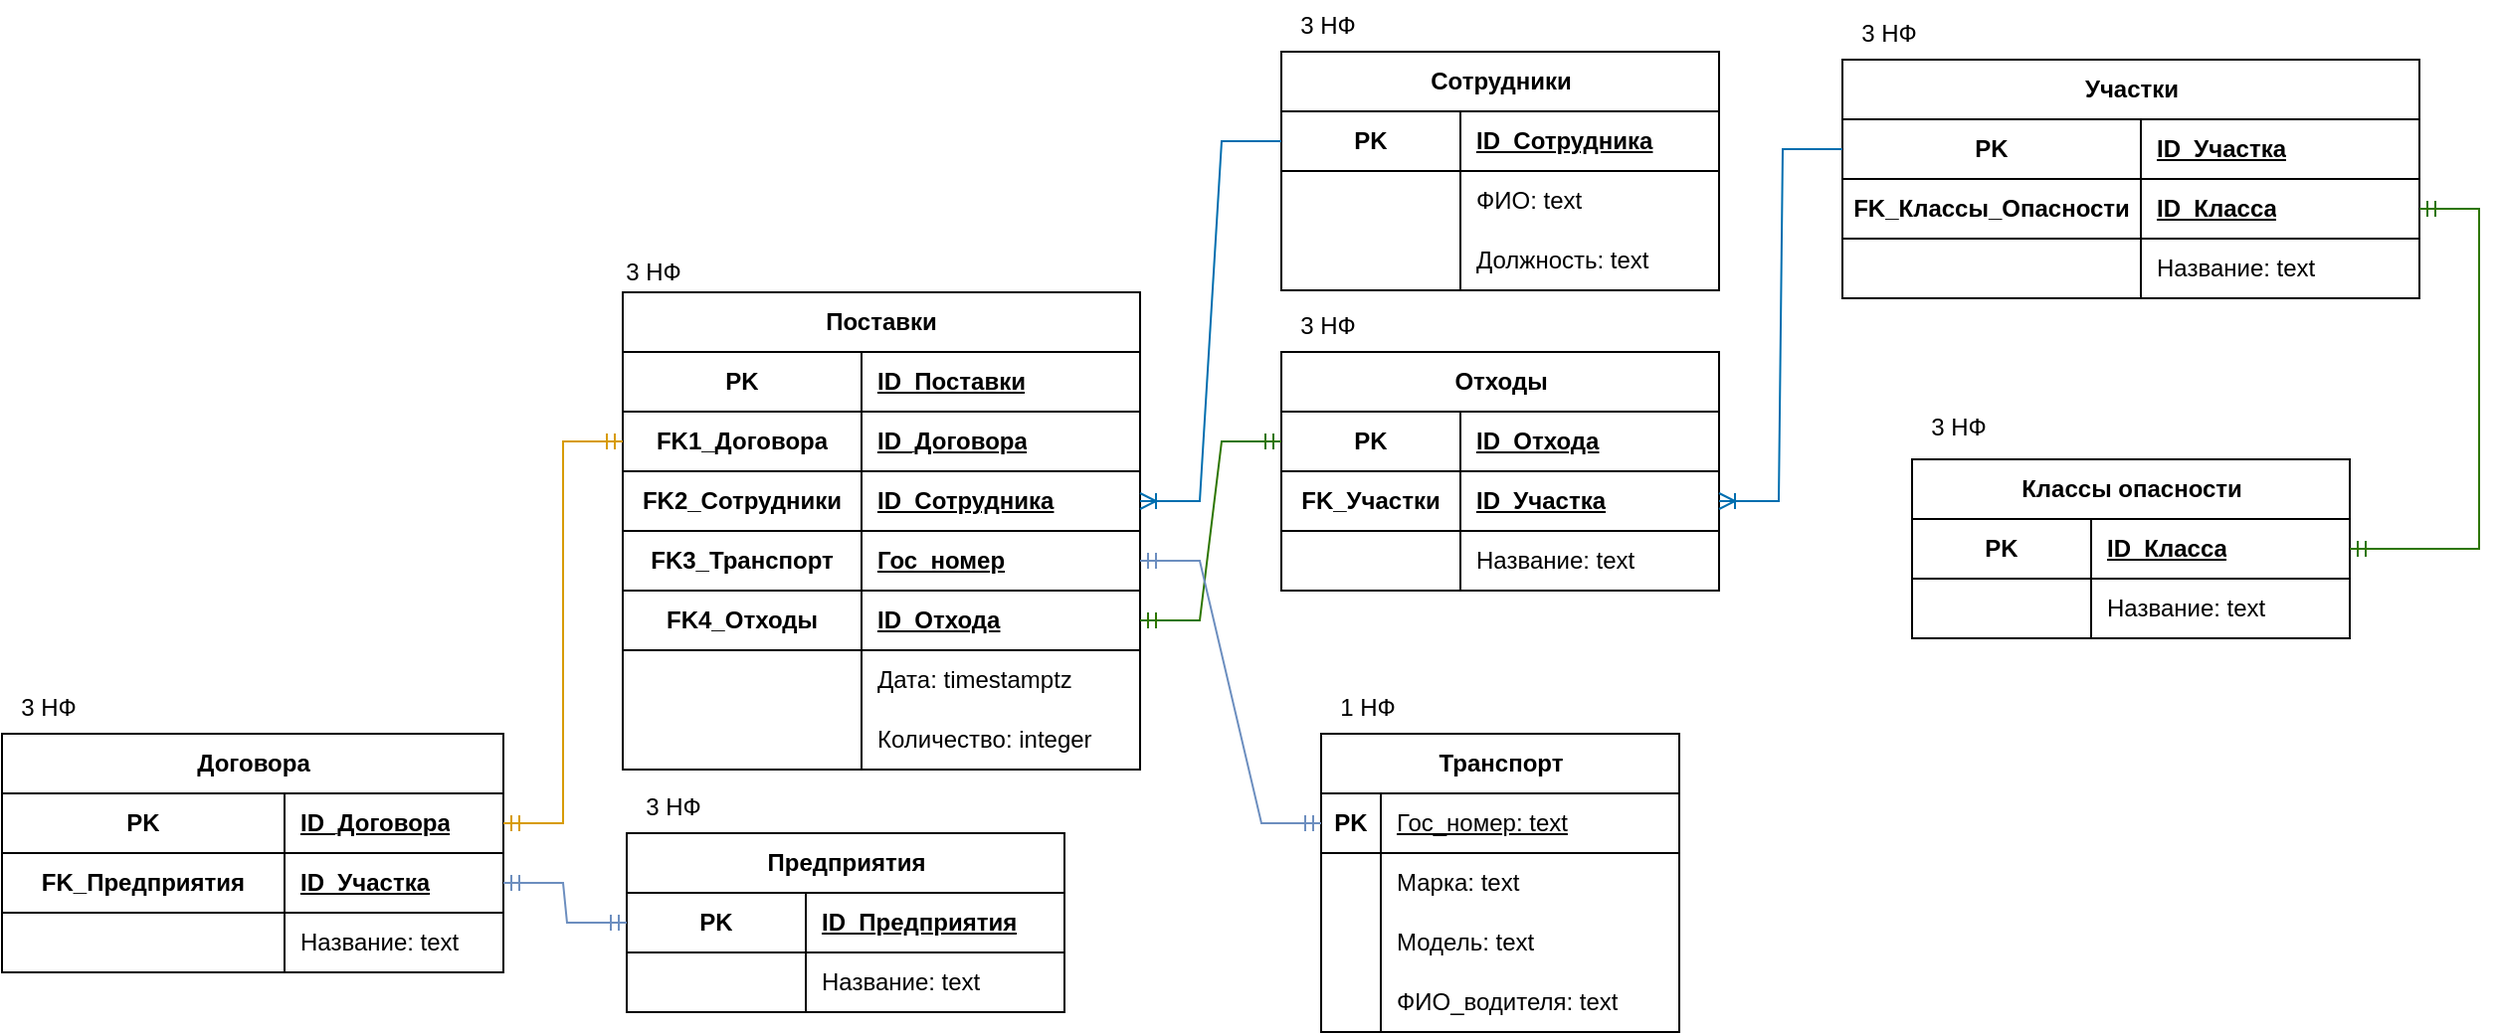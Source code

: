 <mxfile version="24.7.17">
  <diagram name="Страница — 1" id="K0lG5h2Hm6xAgmSZ9GEB">
    <mxGraphModel dx="1398" dy="982" grid="0" gridSize="10" guides="1" tooltips="1" connect="1" arrows="1" fold="1" page="1" pageScale="1" pageWidth="3300" pageHeight="4681" math="0" shadow="0">
      <root>
        <mxCell id="0" />
        <mxCell id="1" parent="0" />
        <mxCell id="Mj3SnpQgZX4KJ02B3lwv-40" value="Транспорт" style="shape=table;startSize=30;container=1;collapsible=1;childLayout=tableLayout;fixedRows=1;rowLines=0;fontStyle=1;align=center;resizeLast=1;html=1;" vertex="1" parent="1">
          <mxGeometry x="1056" y="823" width="180" height="150" as="geometry" />
        </mxCell>
        <mxCell id="Mj3SnpQgZX4KJ02B3lwv-41" value="" style="shape=tableRow;horizontal=0;startSize=0;swimlaneHead=0;swimlaneBody=0;fillColor=none;collapsible=0;dropTarget=0;points=[[0,0.5],[1,0.5]];portConstraint=eastwest;top=0;left=0;right=0;bottom=1;" vertex="1" parent="Mj3SnpQgZX4KJ02B3lwv-40">
          <mxGeometry y="30" width="180" height="30" as="geometry" />
        </mxCell>
        <mxCell id="Mj3SnpQgZX4KJ02B3lwv-42" value="PK" style="shape=partialRectangle;connectable=0;fillColor=none;top=0;left=0;bottom=0;right=0;fontStyle=1;overflow=hidden;whiteSpace=wrap;html=1;" vertex="1" parent="Mj3SnpQgZX4KJ02B3lwv-41">
          <mxGeometry width="30" height="30" as="geometry">
            <mxRectangle width="30" height="30" as="alternateBounds" />
          </mxGeometry>
        </mxCell>
        <mxCell id="Mj3SnpQgZX4KJ02B3lwv-43" value="&lt;span style=&quot;font-weight: 400;&quot;&gt;Гос_номер: text&lt;/span&gt;" style="shape=partialRectangle;connectable=0;fillColor=none;top=0;left=0;bottom=0;right=0;align=left;spacingLeft=6;fontStyle=5;overflow=hidden;whiteSpace=wrap;html=1;" vertex="1" parent="Mj3SnpQgZX4KJ02B3lwv-41">
          <mxGeometry x="30" width="150" height="30" as="geometry">
            <mxRectangle width="150" height="30" as="alternateBounds" />
          </mxGeometry>
        </mxCell>
        <mxCell id="Mj3SnpQgZX4KJ02B3lwv-44" value="" style="shape=tableRow;horizontal=0;startSize=0;swimlaneHead=0;swimlaneBody=0;fillColor=none;collapsible=0;dropTarget=0;points=[[0,0.5],[1,0.5]];portConstraint=eastwest;top=0;left=0;right=0;bottom=0;" vertex="1" parent="Mj3SnpQgZX4KJ02B3lwv-40">
          <mxGeometry y="60" width="180" height="30" as="geometry" />
        </mxCell>
        <mxCell id="Mj3SnpQgZX4KJ02B3lwv-45" value="" style="shape=partialRectangle;connectable=0;fillColor=none;top=0;left=0;bottom=0;right=0;editable=1;overflow=hidden;whiteSpace=wrap;html=1;" vertex="1" parent="Mj3SnpQgZX4KJ02B3lwv-44">
          <mxGeometry width="30" height="30" as="geometry">
            <mxRectangle width="30" height="30" as="alternateBounds" />
          </mxGeometry>
        </mxCell>
        <mxCell id="Mj3SnpQgZX4KJ02B3lwv-46" value="Марка: text" style="shape=partialRectangle;connectable=0;fillColor=none;top=0;left=0;bottom=0;right=0;align=left;spacingLeft=6;overflow=hidden;whiteSpace=wrap;html=1;" vertex="1" parent="Mj3SnpQgZX4KJ02B3lwv-44">
          <mxGeometry x="30" width="150" height="30" as="geometry">
            <mxRectangle width="150" height="30" as="alternateBounds" />
          </mxGeometry>
        </mxCell>
        <mxCell id="Mj3SnpQgZX4KJ02B3lwv-47" value="" style="shape=tableRow;horizontal=0;startSize=0;swimlaneHead=0;swimlaneBody=0;fillColor=none;collapsible=0;dropTarget=0;points=[[0,0.5],[1,0.5]];portConstraint=eastwest;top=0;left=0;right=0;bottom=0;" vertex="1" parent="Mj3SnpQgZX4KJ02B3lwv-40">
          <mxGeometry y="90" width="180" height="30" as="geometry" />
        </mxCell>
        <mxCell id="Mj3SnpQgZX4KJ02B3lwv-48" value="" style="shape=partialRectangle;connectable=0;fillColor=none;top=0;left=0;bottom=0;right=0;editable=1;overflow=hidden;whiteSpace=wrap;html=1;" vertex="1" parent="Mj3SnpQgZX4KJ02B3lwv-47">
          <mxGeometry width="30" height="30" as="geometry">
            <mxRectangle width="30" height="30" as="alternateBounds" />
          </mxGeometry>
        </mxCell>
        <mxCell id="Mj3SnpQgZX4KJ02B3lwv-49" value="Модель: text" style="shape=partialRectangle;connectable=0;fillColor=none;top=0;left=0;bottom=0;right=0;align=left;spacingLeft=6;overflow=hidden;whiteSpace=wrap;html=1;" vertex="1" parent="Mj3SnpQgZX4KJ02B3lwv-47">
          <mxGeometry x="30" width="150" height="30" as="geometry">
            <mxRectangle width="150" height="30" as="alternateBounds" />
          </mxGeometry>
        </mxCell>
        <mxCell id="Mj3SnpQgZX4KJ02B3lwv-106" style="shape=tableRow;horizontal=0;startSize=0;swimlaneHead=0;swimlaneBody=0;fillColor=none;collapsible=0;dropTarget=0;points=[[0,0.5],[1,0.5]];portConstraint=eastwest;top=0;left=0;right=0;bottom=0;" vertex="1" parent="Mj3SnpQgZX4KJ02B3lwv-40">
          <mxGeometry y="120" width="180" height="30" as="geometry" />
        </mxCell>
        <mxCell id="Mj3SnpQgZX4KJ02B3lwv-107" style="shape=partialRectangle;connectable=0;fillColor=none;top=0;left=0;bottom=0;right=0;editable=1;overflow=hidden;whiteSpace=wrap;html=1;" vertex="1" parent="Mj3SnpQgZX4KJ02B3lwv-106">
          <mxGeometry width="30" height="30" as="geometry">
            <mxRectangle width="30" height="30" as="alternateBounds" />
          </mxGeometry>
        </mxCell>
        <mxCell id="Mj3SnpQgZX4KJ02B3lwv-108" value="ФИО_водителя: text" style="shape=partialRectangle;connectable=0;fillColor=none;top=0;left=0;bottom=0;right=0;align=left;spacingLeft=6;overflow=hidden;whiteSpace=wrap;html=1;" vertex="1" parent="Mj3SnpQgZX4KJ02B3lwv-106">
          <mxGeometry x="30" width="150" height="30" as="geometry">
            <mxRectangle width="150" height="30" as="alternateBounds" />
          </mxGeometry>
        </mxCell>
        <mxCell id="Mj3SnpQgZX4KJ02B3lwv-53" value="Поставки" style="shape=table;startSize=30;container=1;collapsible=1;childLayout=tableLayout;fixedRows=1;rowLines=0;fontStyle=1;align=center;resizeLast=1;html=1;whiteSpace=wrap;" vertex="1" parent="1">
          <mxGeometry x="705" y="601" width="260" height="240" as="geometry" />
        </mxCell>
        <mxCell id="Mj3SnpQgZX4KJ02B3lwv-213" style="shape=tableRow;horizontal=0;startSize=0;swimlaneHead=0;swimlaneBody=0;fillColor=none;collapsible=0;dropTarget=0;points=[[0,0.5],[1,0.5]];portConstraint=eastwest;top=0;left=0;right=0;bottom=1;html=1;" vertex="1" parent="Mj3SnpQgZX4KJ02B3lwv-53">
          <mxGeometry y="30" width="260" height="30" as="geometry" />
        </mxCell>
        <mxCell id="Mj3SnpQgZX4KJ02B3lwv-214" value="PK" style="shape=partialRectangle;connectable=0;fillColor=none;top=0;left=0;bottom=0;right=0;fontStyle=1;overflow=hidden;html=1;whiteSpace=wrap;" vertex="1" parent="Mj3SnpQgZX4KJ02B3lwv-213">
          <mxGeometry width="120" height="30" as="geometry">
            <mxRectangle width="120" height="30" as="alternateBounds" />
          </mxGeometry>
        </mxCell>
        <mxCell id="Mj3SnpQgZX4KJ02B3lwv-215" value="ID_Поставки" style="shape=partialRectangle;connectable=0;fillColor=none;top=0;left=0;bottom=0;right=0;align=left;spacingLeft=6;fontStyle=5;overflow=hidden;html=1;whiteSpace=wrap;" vertex="1" parent="Mj3SnpQgZX4KJ02B3lwv-213">
          <mxGeometry x="120" width="140" height="30" as="geometry">
            <mxRectangle width="140" height="30" as="alternateBounds" />
          </mxGeometry>
        </mxCell>
        <mxCell id="Mj3SnpQgZX4KJ02B3lwv-225" style="shape=tableRow;horizontal=0;startSize=0;swimlaneHead=0;swimlaneBody=0;fillColor=none;collapsible=0;dropTarget=0;points=[[0,0.5],[1,0.5]];portConstraint=eastwest;top=0;left=0;right=0;bottom=1;html=1;" vertex="1" parent="Mj3SnpQgZX4KJ02B3lwv-53">
          <mxGeometry y="60" width="260" height="30" as="geometry" />
        </mxCell>
        <mxCell id="Mj3SnpQgZX4KJ02B3lwv-226" value="FK1_Договора" style="shape=partialRectangle;connectable=0;fillColor=none;top=0;left=0;bottom=0;right=0;fontStyle=1;overflow=hidden;html=1;whiteSpace=wrap;" vertex="1" parent="Mj3SnpQgZX4KJ02B3lwv-225">
          <mxGeometry width="120" height="30" as="geometry">
            <mxRectangle width="120" height="30" as="alternateBounds" />
          </mxGeometry>
        </mxCell>
        <mxCell id="Mj3SnpQgZX4KJ02B3lwv-227" value="ID_Договора" style="shape=partialRectangle;connectable=0;fillColor=none;top=0;left=0;bottom=0;right=0;align=left;spacingLeft=6;fontStyle=5;overflow=hidden;html=1;whiteSpace=wrap;" vertex="1" parent="Mj3SnpQgZX4KJ02B3lwv-225">
          <mxGeometry x="120" width="140" height="30" as="geometry">
            <mxRectangle width="140" height="30" as="alternateBounds" />
          </mxGeometry>
        </mxCell>
        <mxCell id="Mj3SnpQgZX4KJ02B3lwv-222" style="shape=tableRow;horizontal=0;startSize=0;swimlaneHead=0;swimlaneBody=0;fillColor=none;collapsible=0;dropTarget=0;points=[[0,0.5],[1,0.5]];portConstraint=eastwest;top=0;left=0;right=0;bottom=1;html=1;" vertex="1" parent="Mj3SnpQgZX4KJ02B3lwv-53">
          <mxGeometry y="90" width="260" height="30" as="geometry" />
        </mxCell>
        <mxCell id="Mj3SnpQgZX4KJ02B3lwv-223" value="FK2_Сотрудники" style="shape=partialRectangle;connectable=0;fillColor=none;top=0;left=0;bottom=0;right=0;fontStyle=1;overflow=hidden;html=1;whiteSpace=wrap;" vertex="1" parent="Mj3SnpQgZX4KJ02B3lwv-222">
          <mxGeometry width="120" height="30" as="geometry">
            <mxRectangle width="120" height="30" as="alternateBounds" />
          </mxGeometry>
        </mxCell>
        <mxCell id="Mj3SnpQgZX4KJ02B3lwv-224" value="ID_Сотрудника" style="shape=partialRectangle;connectable=0;fillColor=none;top=0;left=0;bottom=0;right=0;align=left;spacingLeft=6;fontStyle=5;overflow=hidden;html=1;whiteSpace=wrap;" vertex="1" parent="Mj3SnpQgZX4KJ02B3lwv-222">
          <mxGeometry x="120" width="140" height="30" as="geometry">
            <mxRectangle width="140" height="30" as="alternateBounds" />
          </mxGeometry>
        </mxCell>
        <mxCell id="Mj3SnpQgZX4KJ02B3lwv-219" style="shape=tableRow;horizontal=0;startSize=0;swimlaneHead=0;swimlaneBody=0;fillColor=none;collapsible=0;dropTarget=0;points=[[0,0.5],[1,0.5]];portConstraint=eastwest;top=0;left=0;right=0;bottom=1;html=1;" vertex="1" parent="Mj3SnpQgZX4KJ02B3lwv-53">
          <mxGeometry y="120" width="260" height="30" as="geometry" />
        </mxCell>
        <mxCell id="Mj3SnpQgZX4KJ02B3lwv-220" value="FK3_Транспорт" style="shape=partialRectangle;connectable=0;fillColor=none;top=0;left=0;bottom=0;right=0;fontStyle=1;overflow=hidden;html=1;whiteSpace=wrap;" vertex="1" parent="Mj3SnpQgZX4KJ02B3lwv-219">
          <mxGeometry width="120" height="30" as="geometry">
            <mxRectangle width="120" height="30" as="alternateBounds" />
          </mxGeometry>
        </mxCell>
        <mxCell id="Mj3SnpQgZX4KJ02B3lwv-221" value="Гос_номер" style="shape=partialRectangle;connectable=0;fillColor=none;top=0;left=0;bottom=0;right=0;align=left;spacingLeft=6;fontStyle=5;overflow=hidden;html=1;whiteSpace=wrap;" vertex="1" parent="Mj3SnpQgZX4KJ02B3lwv-219">
          <mxGeometry x="120" width="140" height="30" as="geometry">
            <mxRectangle width="140" height="30" as="alternateBounds" />
          </mxGeometry>
        </mxCell>
        <mxCell id="Mj3SnpQgZX4KJ02B3lwv-231" style="shape=tableRow;horizontal=0;startSize=0;swimlaneHead=0;swimlaneBody=0;fillColor=none;collapsible=0;dropTarget=0;points=[[0,0.5],[1,0.5]];portConstraint=eastwest;top=0;left=0;right=0;bottom=1;html=1;" vertex="1" parent="Mj3SnpQgZX4KJ02B3lwv-53">
          <mxGeometry y="150" width="260" height="30" as="geometry" />
        </mxCell>
        <mxCell id="Mj3SnpQgZX4KJ02B3lwv-232" value="FK4_Отходы" style="shape=partialRectangle;connectable=0;fillColor=none;top=0;left=0;bottom=0;right=0;fontStyle=1;overflow=hidden;html=1;whiteSpace=wrap;" vertex="1" parent="Mj3SnpQgZX4KJ02B3lwv-231">
          <mxGeometry width="120" height="30" as="geometry">
            <mxRectangle width="120" height="30" as="alternateBounds" />
          </mxGeometry>
        </mxCell>
        <mxCell id="Mj3SnpQgZX4KJ02B3lwv-233" value="ID_Отхода" style="shape=partialRectangle;connectable=0;fillColor=none;top=0;left=0;bottom=0;right=0;align=left;spacingLeft=6;fontStyle=5;overflow=hidden;html=1;whiteSpace=wrap;" vertex="1" parent="Mj3SnpQgZX4KJ02B3lwv-231">
          <mxGeometry x="120" width="140" height="30" as="geometry">
            <mxRectangle width="140" height="30" as="alternateBounds" />
          </mxGeometry>
        </mxCell>
        <mxCell id="Mj3SnpQgZX4KJ02B3lwv-63" value="" style="shape=tableRow;horizontal=0;startSize=0;swimlaneHead=0;swimlaneBody=0;fillColor=none;collapsible=0;dropTarget=0;points=[[0,0.5],[1,0.5]];portConstraint=eastwest;top=0;left=0;right=0;bottom=0;html=1;" vertex="1" parent="Mj3SnpQgZX4KJ02B3lwv-53">
          <mxGeometry y="180" width="260" height="30" as="geometry" />
        </mxCell>
        <mxCell id="Mj3SnpQgZX4KJ02B3lwv-64" value="" style="shape=partialRectangle;connectable=0;fillColor=none;top=0;left=0;bottom=0;right=0;editable=1;overflow=hidden;html=1;whiteSpace=wrap;" vertex="1" parent="Mj3SnpQgZX4KJ02B3lwv-63">
          <mxGeometry width="120" height="30" as="geometry">
            <mxRectangle width="120" height="30" as="alternateBounds" />
          </mxGeometry>
        </mxCell>
        <mxCell id="Mj3SnpQgZX4KJ02B3lwv-65" value="Дата: timestamptz" style="shape=partialRectangle;connectable=0;fillColor=none;top=0;left=0;bottom=0;right=0;align=left;spacingLeft=6;overflow=hidden;html=1;whiteSpace=wrap;" vertex="1" parent="Mj3SnpQgZX4KJ02B3lwv-63">
          <mxGeometry x="120" width="140" height="30" as="geometry">
            <mxRectangle width="140" height="30" as="alternateBounds" />
          </mxGeometry>
        </mxCell>
        <mxCell id="Mj3SnpQgZX4KJ02B3lwv-103" style="shape=tableRow;horizontal=0;startSize=0;swimlaneHead=0;swimlaneBody=0;fillColor=none;collapsible=0;dropTarget=0;points=[[0,0.5],[1,0.5]];portConstraint=eastwest;top=0;left=0;right=0;bottom=0;html=1;" vertex="1" parent="Mj3SnpQgZX4KJ02B3lwv-53">
          <mxGeometry y="210" width="260" height="30" as="geometry" />
        </mxCell>
        <mxCell id="Mj3SnpQgZX4KJ02B3lwv-104" style="shape=partialRectangle;connectable=0;fillColor=none;top=0;left=0;bottom=0;right=0;editable=1;overflow=hidden;html=1;whiteSpace=wrap;" vertex="1" parent="Mj3SnpQgZX4KJ02B3lwv-103">
          <mxGeometry width="120" height="30" as="geometry">
            <mxRectangle width="120" height="30" as="alternateBounds" />
          </mxGeometry>
        </mxCell>
        <mxCell id="Mj3SnpQgZX4KJ02B3lwv-105" value="Количество: integer" style="shape=partialRectangle;connectable=0;fillColor=none;top=0;left=0;bottom=0;right=0;align=left;spacingLeft=6;overflow=hidden;html=1;whiteSpace=wrap;" vertex="1" parent="Mj3SnpQgZX4KJ02B3lwv-103">
          <mxGeometry x="120" width="140" height="30" as="geometry">
            <mxRectangle width="140" height="30" as="alternateBounds" />
          </mxGeometry>
        </mxCell>
        <mxCell id="Mj3SnpQgZX4KJ02B3lwv-147" value="Отходы" style="shape=table;startSize=30;container=1;collapsible=1;childLayout=tableLayout;fixedRows=1;rowLines=0;fontStyle=1;align=center;resizeLast=1;html=1;" vertex="1" parent="1">
          <mxGeometry x="1036" y="631" width="220" height="120" as="geometry" />
        </mxCell>
        <mxCell id="Mj3SnpQgZX4KJ02B3lwv-163" style="shape=tableRow;horizontal=0;startSize=0;swimlaneHead=0;swimlaneBody=0;fillColor=none;collapsible=0;dropTarget=0;points=[[0,0.5],[1,0.5]];portConstraint=eastwest;top=0;left=0;right=0;bottom=1;" vertex="1" parent="Mj3SnpQgZX4KJ02B3lwv-147">
          <mxGeometry y="30" width="220" height="30" as="geometry" />
        </mxCell>
        <mxCell id="Mj3SnpQgZX4KJ02B3lwv-164" value="PK" style="shape=partialRectangle;connectable=0;fillColor=none;top=0;left=0;bottom=0;right=0;fontStyle=1;overflow=hidden;whiteSpace=wrap;html=1;" vertex="1" parent="Mj3SnpQgZX4KJ02B3lwv-163">
          <mxGeometry width="90" height="30" as="geometry">
            <mxRectangle width="90" height="30" as="alternateBounds" />
          </mxGeometry>
        </mxCell>
        <mxCell id="Mj3SnpQgZX4KJ02B3lwv-165" value="ID_Отхода" style="shape=partialRectangle;connectable=0;fillColor=none;top=0;left=0;bottom=0;right=0;align=left;spacingLeft=6;fontStyle=5;overflow=hidden;whiteSpace=wrap;html=1;" vertex="1" parent="Mj3SnpQgZX4KJ02B3lwv-163">
          <mxGeometry x="90" width="130" height="30" as="geometry">
            <mxRectangle width="130" height="30" as="alternateBounds" />
          </mxGeometry>
        </mxCell>
        <mxCell id="Mj3SnpQgZX4KJ02B3lwv-148" value="" style="shape=tableRow;horizontal=0;startSize=0;swimlaneHead=0;swimlaneBody=0;fillColor=none;collapsible=0;dropTarget=0;points=[[0,0.5],[1,0.5]];portConstraint=eastwest;top=0;left=0;right=0;bottom=1;" vertex="1" parent="Mj3SnpQgZX4KJ02B3lwv-147">
          <mxGeometry y="60" width="220" height="30" as="geometry" />
        </mxCell>
        <mxCell id="Mj3SnpQgZX4KJ02B3lwv-149" value="FK_Участки" style="shape=partialRectangle;connectable=0;fillColor=none;top=0;left=0;bottom=0;right=0;fontStyle=1;overflow=hidden;whiteSpace=wrap;html=1;" vertex="1" parent="Mj3SnpQgZX4KJ02B3lwv-148">
          <mxGeometry width="90" height="30" as="geometry">
            <mxRectangle width="90" height="30" as="alternateBounds" />
          </mxGeometry>
        </mxCell>
        <mxCell id="Mj3SnpQgZX4KJ02B3lwv-150" value="ID_Участка" style="shape=partialRectangle;connectable=0;fillColor=none;top=0;left=0;bottom=0;right=0;align=left;spacingLeft=6;fontStyle=5;overflow=hidden;whiteSpace=wrap;html=1;" vertex="1" parent="Mj3SnpQgZX4KJ02B3lwv-148">
          <mxGeometry x="90" width="130" height="30" as="geometry">
            <mxRectangle width="130" height="30" as="alternateBounds" />
          </mxGeometry>
        </mxCell>
        <mxCell id="Mj3SnpQgZX4KJ02B3lwv-151" value="" style="shape=tableRow;horizontal=0;startSize=0;swimlaneHead=0;swimlaneBody=0;fillColor=none;collapsible=0;dropTarget=0;points=[[0,0.5],[1,0.5]];portConstraint=eastwest;top=0;left=0;right=0;bottom=0;" vertex="1" parent="Mj3SnpQgZX4KJ02B3lwv-147">
          <mxGeometry y="90" width="220" height="30" as="geometry" />
        </mxCell>
        <mxCell id="Mj3SnpQgZX4KJ02B3lwv-152" value="" style="shape=partialRectangle;connectable=0;fillColor=none;top=0;left=0;bottom=0;right=0;editable=1;overflow=hidden;whiteSpace=wrap;html=1;" vertex="1" parent="Mj3SnpQgZX4KJ02B3lwv-151">
          <mxGeometry width="90" height="30" as="geometry">
            <mxRectangle width="90" height="30" as="alternateBounds" />
          </mxGeometry>
        </mxCell>
        <mxCell id="Mj3SnpQgZX4KJ02B3lwv-153" value="Название: text" style="shape=partialRectangle;connectable=0;fillColor=none;top=0;left=0;bottom=0;right=0;align=left;spacingLeft=6;overflow=hidden;whiteSpace=wrap;html=1;" vertex="1" parent="Mj3SnpQgZX4KJ02B3lwv-151">
          <mxGeometry x="90" width="130" height="30" as="geometry">
            <mxRectangle width="130" height="30" as="alternateBounds" />
          </mxGeometry>
        </mxCell>
        <mxCell id="Mj3SnpQgZX4KJ02B3lwv-181" value="Участки" style="shape=table;startSize=30;container=1;collapsible=1;childLayout=tableLayout;fixedRows=1;rowLines=0;fontStyle=1;align=center;resizeLast=1;html=1;" vertex="1" parent="1">
          <mxGeometry x="1318" y="484" width="290" height="120" as="geometry" />
        </mxCell>
        <mxCell id="Mj3SnpQgZX4KJ02B3lwv-182" style="shape=tableRow;horizontal=0;startSize=0;swimlaneHead=0;swimlaneBody=0;fillColor=none;collapsible=0;dropTarget=0;points=[[0,0.5],[1,0.5]];portConstraint=eastwest;top=0;left=0;right=0;bottom=1;" vertex="1" parent="Mj3SnpQgZX4KJ02B3lwv-181">
          <mxGeometry y="30" width="290" height="30" as="geometry" />
        </mxCell>
        <mxCell id="Mj3SnpQgZX4KJ02B3lwv-183" value="PK" style="shape=partialRectangle;connectable=0;fillColor=none;top=0;left=0;bottom=0;right=0;fontStyle=1;overflow=hidden;whiteSpace=wrap;html=1;" vertex="1" parent="Mj3SnpQgZX4KJ02B3lwv-182">
          <mxGeometry width="150" height="30" as="geometry">
            <mxRectangle width="150" height="30" as="alternateBounds" />
          </mxGeometry>
        </mxCell>
        <mxCell id="Mj3SnpQgZX4KJ02B3lwv-184" value="ID_Участка" style="shape=partialRectangle;connectable=0;fillColor=none;top=0;left=0;bottom=0;right=0;align=left;spacingLeft=6;fontStyle=5;overflow=hidden;whiteSpace=wrap;html=1;" vertex="1" parent="Mj3SnpQgZX4KJ02B3lwv-182">
          <mxGeometry x="150" width="140" height="30" as="geometry">
            <mxRectangle width="140" height="30" as="alternateBounds" />
          </mxGeometry>
        </mxCell>
        <mxCell id="Mj3SnpQgZX4KJ02B3lwv-185" value="" style="shape=tableRow;horizontal=0;startSize=0;swimlaneHead=0;swimlaneBody=0;fillColor=none;collapsible=0;dropTarget=0;points=[[0,0.5],[1,0.5]];portConstraint=eastwest;top=0;left=0;right=0;bottom=1;" vertex="1" parent="Mj3SnpQgZX4KJ02B3lwv-181">
          <mxGeometry y="60" width="290" height="30" as="geometry" />
        </mxCell>
        <mxCell id="Mj3SnpQgZX4KJ02B3lwv-186" value="FK_Классы_Опасности" style="shape=partialRectangle;connectable=0;fillColor=none;top=0;left=0;bottom=0;right=0;fontStyle=1;overflow=hidden;whiteSpace=wrap;html=1;" vertex="1" parent="Mj3SnpQgZX4KJ02B3lwv-185">
          <mxGeometry width="150" height="30" as="geometry">
            <mxRectangle width="150" height="30" as="alternateBounds" />
          </mxGeometry>
        </mxCell>
        <mxCell id="Mj3SnpQgZX4KJ02B3lwv-187" value="ID_Класса" style="shape=partialRectangle;connectable=0;fillColor=none;top=0;left=0;bottom=0;right=0;align=left;spacingLeft=6;fontStyle=5;overflow=hidden;whiteSpace=wrap;html=1;" vertex="1" parent="Mj3SnpQgZX4KJ02B3lwv-185">
          <mxGeometry x="150" width="140" height="30" as="geometry">
            <mxRectangle width="140" height="30" as="alternateBounds" />
          </mxGeometry>
        </mxCell>
        <mxCell id="Mj3SnpQgZX4KJ02B3lwv-188" value="" style="shape=tableRow;horizontal=0;startSize=0;swimlaneHead=0;swimlaneBody=0;fillColor=none;collapsible=0;dropTarget=0;points=[[0,0.5],[1,0.5]];portConstraint=eastwest;top=0;left=0;right=0;bottom=0;" vertex="1" parent="Mj3SnpQgZX4KJ02B3lwv-181">
          <mxGeometry y="90" width="290" height="30" as="geometry" />
        </mxCell>
        <mxCell id="Mj3SnpQgZX4KJ02B3lwv-189" value="" style="shape=partialRectangle;connectable=0;fillColor=none;top=0;left=0;bottom=0;right=0;editable=1;overflow=hidden;whiteSpace=wrap;html=1;" vertex="1" parent="Mj3SnpQgZX4KJ02B3lwv-188">
          <mxGeometry width="150" height="30" as="geometry">
            <mxRectangle width="150" height="30" as="alternateBounds" />
          </mxGeometry>
        </mxCell>
        <mxCell id="Mj3SnpQgZX4KJ02B3lwv-190" value="Название: text" style="shape=partialRectangle;connectable=0;fillColor=none;top=0;left=0;bottom=0;right=0;align=left;spacingLeft=6;overflow=hidden;whiteSpace=wrap;html=1;" vertex="1" parent="Mj3SnpQgZX4KJ02B3lwv-188">
          <mxGeometry x="150" width="140" height="30" as="geometry">
            <mxRectangle width="140" height="30" as="alternateBounds" />
          </mxGeometry>
        </mxCell>
        <mxCell id="Mj3SnpQgZX4KJ02B3lwv-200" value="Классы опасности" style="shape=table;startSize=30;container=1;collapsible=1;childLayout=tableLayout;fixedRows=1;rowLines=0;fontStyle=1;align=center;resizeLast=1;html=1;" vertex="1" parent="1">
          <mxGeometry x="1353" y="685" width="220" height="90" as="geometry" />
        </mxCell>
        <mxCell id="Mj3SnpQgZX4KJ02B3lwv-201" style="shape=tableRow;horizontal=0;startSize=0;swimlaneHead=0;swimlaneBody=0;fillColor=none;collapsible=0;dropTarget=0;points=[[0,0.5],[1,0.5]];portConstraint=eastwest;top=0;left=0;right=0;bottom=1;" vertex="1" parent="Mj3SnpQgZX4KJ02B3lwv-200">
          <mxGeometry y="30" width="220" height="30" as="geometry" />
        </mxCell>
        <mxCell id="Mj3SnpQgZX4KJ02B3lwv-202" value="PK" style="shape=partialRectangle;connectable=0;fillColor=none;top=0;left=0;bottom=0;right=0;fontStyle=1;overflow=hidden;whiteSpace=wrap;html=1;" vertex="1" parent="Mj3SnpQgZX4KJ02B3lwv-201">
          <mxGeometry width="90" height="30" as="geometry">
            <mxRectangle width="90" height="30" as="alternateBounds" />
          </mxGeometry>
        </mxCell>
        <mxCell id="Mj3SnpQgZX4KJ02B3lwv-203" value="ID_Класса" style="shape=partialRectangle;connectable=0;fillColor=none;top=0;left=0;bottom=0;right=0;align=left;spacingLeft=6;fontStyle=5;overflow=hidden;whiteSpace=wrap;html=1;" vertex="1" parent="Mj3SnpQgZX4KJ02B3lwv-201">
          <mxGeometry x="90" width="130" height="30" as="geometry">
            <mxRectangle width="130" height="30" as="alternateBounds" />
          </mxGeometry>
        </mxCell>
        <mxCell id="Mj3SnpQgZX4KJ02B3lwv-207" value="" style="shape=tableRow;horizontal=0;startSize=0;swimlaneHead=0;swimlaneBody=0;fillColor=none;collapsible=0;dropTarget=0;points=[[0,0.5],[1,0.5]];portConstraint=eastwest;top=0;left=0;right=0;bottom=0;" vertex="1" parent="Mj3SnpQgZX4KJ02B3lwv-200">
          <mxGeometry y="60" width="220" height="30" as="geometry" />
        </mxCell>
        <mxCell id="Mj3SnpQgZX4KJ02B3lwv-208" value="" style="shape=partialRectangle;connectable=0;fillColor=none;top=0;left=0;bottom=0;right=0;editable=1;overflow=hidden;whiteSpace=wrap;html=1;" vertex="1" parent="Mj3SnpQgZX4KJ02B3lwv-207">
          <mxGeometry width="90" height="30" as="geometry">
            <mxRectangle width="90" height="30" as="alternateBounds" />
          </mxGeometry>
        </mxCell>
        <mxCell id="Mj3SnpQgZX4KJ02B3lwv-209" value="Название: text" style="shape=partialRectangle;connectable=0;fillColor=none;top=0;left=0;bottom=0;right=0;align=left;spacingLeft=6;overflow=hidden;whiteSpace=wrap;html=1;" vertex="1" parent="Mj3SnpQgZX4KJ02B3lwv-207">
          <mxGeometry x="90" width="130" height="30" as="geometry">
            <mxRectangle width="130" height="30" as="alternateBounds" />
          </mxGeometry>
        </mxCell>
        <mxCell id="Mj3SnpQgZX4KJ02B3lwv-228" value="" style="edgeStyle=entityRelationEdgeStyle;fontSize=12;html=1;endArrow=ERmandOne;startArrow=ERmandOne;rounded=0;fillColor=#60a917;strokeColor=#2D7600;" edge="1" parent="1" source="Mj3SnpQgZX4KJ02B3lwv-200" target="Mj3SnpQgZX4KJ02B3lwv-185">
          <mxGeometry width="100" height="100" relative="1" as="geometry">
            <mxPoint x="1406" y="751" as="sourcePoint" />
            <mxPoint x="1506" y="651" as="targetPoint" />
          </mxGeometry>
        </mxCell>
        <mxCell id="Mj3SnpQgZX4KJ02B3lwv-230" value="" style="edgeStyle=entityRelationEdgeStyle;fontSize=12;html=1;endArrow=ERoneToMany;rounded=0;exitX=0;exitY=0.5;exitDx=0;exitDy=0;entryX=1;entryY=0.5;entryDx=0;entryDy=0;fillColor=#1ba1e2;strokeColor=#006EAF;" edge="1" parent="1" source="Mj3SnpQgZX4KJ02B3lwv-182" target="Mj3SnpQgZX4KJ02B3lwv-148">
          <mxGeometry width="100" height="100" relative="1" as="geometry">
            <mxPoint x="1302" y="970" as="sourcePoint" />
            <mxPoint x="1402" y="870" as="targetPoint" />
          </mxGeometry>
        </mxCell>
        <mxCell id="Mj3SnpQgZX4KJ02B3lwv-234" value="" style="edgeStyle=entityRelationEdgeStyle;fontSize=12;html=1;endArrow=ERmandOne;startArrow=ERmandOne;rounded=0;fillColor=#60a917;strokeColor=#2D7600;entryX=1;entryY=0.5;entryDx=0;entryDy=0;exitX=0;exitY=0.5;exitDx=0;exitDy=0;" edge="1" parent="1" source="Mj3SnpQgZX4KJ02B3lwv-163" target="Mj3SnpQgZX4KJ02B3lwv-231">
          <mxGeometry width="100" height="100" relative="1" as="geometry">
            <mxPoint x="982" y="1058" as="sourcePoint" />
            <mxPoint x="1017" y="887" as="targetPoint" />
          </mxGeometry>
        </mxCell>
        <mxCell id="Mj3SnpQgZX4KJ02B3lwv-235" value="" style="edgeStyle=entityRelationEdgeStyle;fontSize=12;html=1;endArrow=ERmandOne;startArrow=ERmandOne;rounded=0;fillColor=#dae8fc;strokeColor=#6c8ebf;entryX=1;entryY=0.5;entryDx=0;entryDy=0;exitX=0;exitY=0.5;exitDx=0;exitDy=0;gradientColor=#7ea6e0;" edge="1" parent="1" source="Mj3SnpQgZX4KJ02B3lwv-41" target="Mj3SnpQgZX4KJ02B3lwv-219">
          <mxGeometry width="100" height="100" relative="1" as="geometry">
            <mxPoint x="1467" y="823" as="sourcePoint" />
            <mxPoint x="1396" y="1002" as="targetPoint" />
          </mxGeometry>
        </mxCell>
        <mxCell id="Mj3SnpQgZX4KJ02B3lwv-236" value="Сотрудники" style="shape=table;startSize=30;container=1;collapsible=1;childLayout=tableLayout;fixedRows=1;rowLines=0;fontStyle=1;align=center;resizeLast=1;html=1;" vertex="1" parent="1">
          <mxGeometry x="1036" y="480" width="220" height="120" as="geometry" />
        </mxCell>
        <mxCell id="Mj3SnpQgZX4KJ02B3lwv-237" style="shape=tableRow;horizontal=0;startSize=0;swimlaneHead=0;swimlaneBody=0;fillColor=none;collapsible=0;dropTarget=0;points=[[0,0.5],[1,0.5]];portConstraint=eastwest;top=0;left=0;right=0;bottom=1;" vertex="1" parent="Mj3SnpQgZX4KJ02B3lwv-236">
          <mxGeometry y="30" width="220" height="30" as="geometry" />
        </mxCell>
        <mxCell id="Mj3SnpQgZX4KJ02B3lwv-238" value="PK" style="shape=partialRectangle;connectable=0;fillColor=none;top=0;left=0;bottom=0;right=0;fontStyle=1;overflow=hidden;whiteSpace=wrap;html=1;" vertex="1" parent="Mj3SnpQgZX4KJ02B3lwv-237">
          <mxGeometry width="90" height="30" as="geometry">
            <mxRectangle width="90" height="30" as="alternateBounds" />
          </mxGeometry>
        </mxCell>
        <mxCell id="Mj3SnpQgZX4KJ02B3lwv-239" value="ID_Сотрудника" style="shape=partialRectangle;connectable=0;fillColor=none;top=0;left=0;bottom=0;right=0;align=left;spacingLeft=6;fontStyle=5;overflow=hidden;whiteSpace=wrap;html=1;" vertex="1" parent="Mj3SnpQgZX4KJ02B3lwv-237">
          <mxGeometry x="90" width="130" height="30" as="geometry">
            <mxRectangle width="130" height="30" as="alternateBounds" />
          </mxGeometry>
        </mxCell>
        <mxCell id="Mj3SnpQgZX4KJ02B3lwv-243" value="" style="shape=tableRow;horizontal=0;startSize=0;swimlaneHead=0;swimlaneBody=0;fillColor=none;collapsible=0;dropTarget=0;points=[[0,0.5],[1,0.5]];portConstraint=eastwest;top=0;left=0;right=0;bottom=0;" vertex="1" parent="Mj3SnpQgZX4KJ02B3lwv-236">
          <mxGeometry y="60" width="220" height="30" as="geometry" />
        </mxCell>
        <mxCell id="Mj3SnpQgZX4KJ02B3lwv-244" value="" style="shape=partialRectangle;connectable=0;fillColor=none;top=0;left=0;bottom=0;right=0;editable=1;overflow=hidden;whiteSpace=wrap;html=1;" vertex="1" parent="Mj3SnpQgZX4KJ02B3lwv-243">
          <mxGeometry width="90" height="30" as="geometry">
            <mxRectangle width="90" height="30" as="alternateBounds" />
          </mxGeometry>
        </mxCell>
        <mxCell id="Mj3SnpQgZX4KJ02B3lwv-245" value="ФИО: text" style="shape=partialRectangle;connectable=0;fillColor=none;top=0;left=0;bottom=0;right=0;align=left;spacingLeft=6;overflow=hidden;whiteSpace=wrap;html=1;" vertex="1" parent="Mj3SnpQgZX4KJ02B3lwv-243">
          <mxGeometry x="90" width="130" height="30" as="geometry">
            <mxRectangle width="130" height="30" as="alternateBounds" />
          </mxGeometry>
        </mxCell>
        <mxCell id="Mj3SnpQgZX4KJ02B3lwv-246" style="shape=tableRow;horizontal=0;startSize=0;swimlaneHead=0;swimlaneBody=0;fillColor=none;collapsible=0;dropTarget=0;points=[[0,0.5],[1,0.5]];portConstraint=eastwest;top=0;left=0;right=0;bottom=0;" vertex="1" parent="Mj3SnpQgZX4KJ02B3lwv-236">
          <mxGeometry y="90" width="220" height="30" as="geometry" />
        </mxCell>
        <mxCell id="Mj3SnpQgZX4KJ02B3lwv-247" style="shape=partialRectangle;connectable=0;fillColor=none;top=0;left=0;bottom=0;right=0;editable=1;overflow=hidden;whiteSpace=wrap;html=1;" vertex="1" parent="Mj3SnpQgZX4KJ02B3lwv-246">
          <mxGeometry width="90" height="30" as="geometry">
            <mxRectangle width="90" height="30" as="alternateBounds" />
          </mxGeometry>
        </mxCell>
        <mxCell id="Mj3SnpQgZX4KJ02B3lwv-248" value="Должность: text" style="shape=partialRectangle;connectable=0;fillColor=none;top=0;left=0;bottom=0;right=0;align=left;spacingLeft=6;overflow=hidden;whiteSpace=wrap;html=1;" vertex="1" parent="Mj3SnpQgZX4KJ02B3lwv-246">
          <mxGeometry x="90" width="130" height="30" as="geometry">
            <mxRectangle width="130" height="30" as="alternateBounds" />
          </mxGeometry>
        </mxCell>
        <mxCell id="Mj3SnpQgZX4KJ02B3lwv-249" value="" style="edgeStyle=entityRelationEdgeStyle;fontSize=12;html=1;endArrow=ERoneToMany;rounded=0;entryX=1;entryY=0.5;entryDx=0;entryDy=0;fillColor=#1ba1e2;strokeColor=#006EAF;" edge="1" parent="1" source="Mj3SnpQgZX4KJ02B3lwv-237" target="Mj3SnpQgZX4KJ02B3lwv-222">
          <mxGeometry width="100" height="100" relative="1" as="geometry">
            <mxPoint x="1117" y="796" as="sourcePoint" />
            <mxPoint x="1179" y="973" as="targetPoint" />
          </mxGeometry>
        </mxCell>
        <mxCell id="Mj3SnpQgZX4KJ02B3lwv-250" value="Договора" style="shape=table;startSize=30;container=1;collapsible=1;childLayout=tableLayout;fixedRows=1;rowLines=0;fontStyle=1;align=center;resizeLast=1;html=1;" vertex="1" parent="1">
          <mxGeometry x="393" y="823" width="252" height="120" as="geometry" />
        </mxCell>
        <mxCell id="Mj3SnpQgZX4KJ02B3lwv-251" style="shape=tableRow;horizontal=0;startSize=0;swimlaneHead=0;swimlaneBody=0;fillColor=none;collapsible=0;dropTarget=0;points=[[0,0.5],[1,0.5]];portConstraint=eastwest;top=0;left=0;right=0;bottom=1;" vertex="1" parent="Mj3SnpQgZX4KJ02B3lwv-250">
          <mxGeometry y="30" width="252" height="30" as="geometry" />
        </mxCell>
        <mxCell id="Mj3SnpQgZX4KJ02B3lwv-252" value="PK" style="shape=partialRectangle;connectable=0;fillColor=none;top=0;left=0;bottom=0;right=0;fontStyle=1;overflow=hidden;whiteSpace=wrap;html=1;" vertex="1" parent="Mj3SnpQgZX4KJ02B3lwv-251">
          <mxGeometry width="142.0" height="30" as="geometry">
            <mxRectangle width="142.0" height="30" as="alternateBounds" />
          </mxGeometry>
        </mxCell>
        <mxCell id="Mj3SnpQgZX4KJ02B3lwv-253" value="ID_Договора" style="shape=partialRectangle;connectable=0;fillColor=none;top=0;left=0;bottom=0;right=0;align=left;spacingLeft=6;fontStyle=5;overflow=hidden;whiteSpace=wrap;html=1;" vertex="1" parent="Mj3SnpQgZX4KJ02B3lwv-251">
          <mxGeometry x="142.0" width="110.0" height="30" as="geometry">
            <mxRectangle width="110.0" height="30" as="alternateBounds" />
          </mxGeometry>
        </mxCell>
        <mxCell id="Mj3SnpQgZX4KJ02B3lwv-254" value="" style="shape=tableRow;horizontal=0;startSize=0;swimlaneHead=0;swimlaneBody=0;fillColor=none;collapsible=0;dropTarget=0;points=[[0,0.5],[1,0.5]];portConstraint=eastwest;top=0;left=0;right=0;bottom=1;" vertex="1" parent="Mj3SnpQgZX4KJ02B3lwv-250">
          <mxGeometry y="60" width="252" height="30" as="geometry" />
        </mxCell>
        <mxCell id="Mj3SnpQgZX4KJ02B3lwv-255" value="FK_Предприятия" style="shape=partialRectangle;connectable=0;fillColor=none;top=0;left=0;bottom=0;right=0;fontStyle=1;overflow=hidden;whiteSpace=wrap;html=1;" vertex="1" parent="Mj3SnpQgZX4KJ02B3lwv-254">
          <mxGeometry width="142.0" height="30" as="geometry">
            <mxRectangle width="142.0" height="30" as="alternateBounds" />
          </mxGeometry>
        </mxCell>
        <mxCell id="Mj3SnpQgZX4KJ02B3lwv-256" value="ID_Участка" style="shape=partialRectangle;connectable=0;fillColor=none;top=0;left=0;bottom=0;right=0;align=left;spacingLeft=6;fontStyle=5;overflow=hidden;whiteSpace=wrap;html=1;" vertex="1" parent="Mj3SnpQgZX4KJ02B3lwv-254">
          <mxGeometry x="142.0" width="110.0" height="30" as="geometry">
            <mxRectangle width="110.0" height="30" as="alternateBounds" />
          </mxGeometry>
        </mxCell>
        <mxCell id="Mj3SnpQgZX4KJ02B3lwv-257" value="" style="shape=tableRow;horizontal=0;startSize=0;swimlaneHead=0;swimlaneBody=0;fillColor=none;collapsible=0;dropTarget=0;points=[[0,0.5],[1,0.5]];portConstraint=eastwest;top=0;left=0;right=0;bottom=0;" vertex="1" parent="Mj3SnpQgZX4KJ02B3lwv-250">
          <mxGeometry y="90" width="252" height="30" as="geometry" />
        </mxCell>
        <mxCell id="Mj3SnpQgZX4KJ02B3lwv-258" value="" style="shape=partialRectangle;connectable=0;fillColor=none;top=0;left=0;bottom=0;right=0;editable=1;overflow=hidden;whiteSpace=wrap;html=1;" vertex="1" parent="Mj3SnpQgZX4KJ02B3lwv-257">
          <mxGeometry width="142.0" height="30" as="geometry">
            <mxRectangle width="142.0" height="30" as="alternateBounds" />
          </mxGeometry>
        </mxCell>
        <mxCell id="Mj3SnpQgZX4KJ02B3lwv-259" value="Название: text" style="shape=partialRectangle;connectable=0;fillColor=none;top=0;left=0;bottom=0;right=0;align=left;spacingLeft=6;overflow=hidden;whiteSpace=wrap;html=1;" vertex="1" parent="Mj3SnpQgZX4KJ02B3lwv-257">
          <mxGeometry x="142.0" width="110.0" height="30" as="geometry">
            <mxRectangle width="110.0" height="30" as="alternateBounds" />
          </mxGeometry>
        </mxCell>
        <mxCell id="Mj3SnpQgZX4KJ02B3lwv-260" value="Предприятия" style="shape=table;startSize=30;container=1;collapsible=1;childLayout=tableLayout;fixedRows=1;rowLines=0;fontStyle=1;align=center;resizeLast=1;html=1;" vertex="1" parent="1">
          <mxGeometry x="707" y="873" width="220" height="90" as="geometry" />
        </mxCell>
        <mxCell id="Mj3SnpQgZX4KJ02B3lwv-261" style="shape=tableRow;horizontal=0;startSize=0;swimlaneHead=0;swimlaneBody=0;fillColor=none;collapsible=0;dropTarget=0;points=[[0,0.5],[1,0.5]];portConstraint=eastwest;top=0;left=0;right=0;bottom=1;" vertex="1" parent="Mj3SnpQgZX4KJ02B3lwv-260">
          <mxGeometry y="30" width="220" height="30" as="geometry" />
        </mxCell>
        <mxCell id="Mj3SnpQgZX4KJ02B3lwv-262" value="PK" style="shape=partialRectangle;connectable=0;fillColor=none;top=0;left=0;bottom=0;right=0;fontStyle=1;overflow=hidden;whiteSpace=wrap;html=1;" vertex="1" parent="Mj3SnpQgZX4KJ02B3lwv-261">
          <mxGeometry width="90" height="30" as="geometry">
            <mxRectangle width="90" height="30" as="alternateBounds" />
          </mxGeometry>
        </mxCell>
        <mxCell id="Mj3SnpQgZX4KJ02B3lwv-263" value="ID_Предприятия" style="shape=partialRectangle;connectable=0;fillColor=none;top=0;left=0;bottom=0;right=0;align=left;spacingLeft=6;fontStyle=5;overflow=hidden;whiteSpace=wrap;html=1;" vertex="1" parent="Mj3SnpQgZX4KJ02B3lwv-261">
          <mxGeometry x="90" width="130" height="30" as="geometry">
            <mxRectangle width="130" height="30" as="alternateBounds" />
          </mxGeometry>
        </mxCell>
        <mxCell id="Mj3SnpQgZX4KJ02B3lwv-264" value="" style="shape=tableRow;horizontal=0;startSize=0;swimlaneHead=0;swimlaneBody=0;fillColor=none;collapsible=0;dropTarget=0;points=[[0,0.5],[1,0.5]];portConstraint=eastwest;top=0;left=0;right=0;bottom=0;" vertex="1" parent="Mj3SnpQgZX4KJ02B3lwv-260">
          <mxGeometry y="60" width="220" height="30" as="geometry" />
        </mxCell>
        <mxCell id="Mj3SnpQgZX4KJ02B3lwv-265" value="" style="shape=partialRectangle;connectable=0;fillColor=none;top=0;left=0;bottom=0;right=0;editable=1;overflow=hidden;whiteSpace=wrap;html=1;" vertex="1" parent="Mj3SnpQgZX4KJ02B3lwv-264">
          <mxGeometry width="90" height="30" as="geometry">
            <mxRectangle width="90" height="30" as="alternateBounds" />
          </mxGeometry>
        </mxCell>
        <mxCell id="Mj3SnpQgZX4KJ02B3lwv-266" value="Название: text" style="shape=partialRectangle;connectable=0;fillColor=none;top=0;left=0;bottom=0;right=0;align=left;spacingLeft=6;overflow=hidden;whiteSpace=wrap;html=1;" vertex="1" parent="Mj3SnpQgZX4KJ02B3lwv-264">
          <mxGeometry x="90" width="130" height="30" as="geometry">
            <mxRectangle width="130" height="30" as="alternateBounds" />
          </mxGeometry>
        </mxCell>
        <mxCell id="Mj3SnpQgZX4KJ02B3lwv-267" value="" style="edgeStyle=entityRelationEdgeStyle;fontSize=12;html=1;endArrow=ERmandOne;startArrow=ERmandOne;rounded=0;fillColor=#dae8fc;strokeColor=#6c8ebf;entryX=1;entryY=0.5;entryDx=0;entryDy=0;exitX=0;exitY=0.5;exitDx=0;exitDy=0;gradientColor=#7ea6e0;" edge="1" parent="1" source="Mj3SnpQgZX4KJ02B3lwv-261" target="Mj3SnpQgZX4KJ02B3lwv-254">
          <mxGeometry width="100" height="100" relative="1" as="geometry">
            <mxPoint x="998" y="986" as="sourcePoint" />
            <mxPoint x="907" y="854" as="targetPoint" />
          </mxGeometry>
        </mxCell>
        <mxCell id="Mj3SnpQgZX4KJ02B3lwv-268" value="" style="edgeStyle=entityRelationEdgeStyle;fontSize=12;html=1;endArrow=ERmandOne;startArrow=ERmandOne;rounded=0;fillColor=#ffcd28;strokeColor=#d79b00;entryX=0;entryY=0.5;entryDx=0;entryDy=0;exitX=1;exitY=0.5;exitDx=0;exitDy=0;gradientColor=#ffa500;" edge="1" parent="1" source="Mj3SnpQgZX4KJ02B3lwv-251" target="Mj3SnpQgZX4KJ02B3lwv-225">
          <mxGeometry width="100" height="100" relative="1" as="geometry">
            <mxPoint x="636" y="655" as="sourcePoint" />
            <mxPoint x="568" y="565" as="targetPoint" />
          </mxGeometry>
        </mxCell>
        <mxCell id="Mj3SnpQgZX4KJ02B3lwv-269" value="3 НФ" style="text;html=1;align=center;verticalAlign=middle;resizable=0;points=[];autosize=1;strokeColor=none;fillColor=none;" vertex="1" parent="1">
          <mxGeometry x="697" y="578" width="46" height="26" as="geometry" />
        </mxCell>
        <mxCell id="Mj3SnpQgZX4KJ02B3lwv-271" value="3 НФ" style="text;html=1;align=center;verticalAlign=middle;resizable=0;points=[];autosize=1;strokeColor=none;fillColor=none;" vertex="1" parent="1">
          <mxGeometry x="1036" y="605" width="46" height="26" as="geometry" />
        </mxCell>
        <mxCell id="Mj3SnpQgZX4KJ02B3lwv-272" value="3 НФ" style="text;html=1;align=center;verticalAlign=middle;resizable=0;points=[];autosize=1;strokeColor=none;fillColor=none;" vertex="1" parent="1">
          <mxGeometry x="393" y="797" width="46" height="26" as="geometry" />
        </mxCell>
        <mxCell id="Mj3SnpQgZX4KJ02B3lwv-273" value="3 НФ" style="text;html=1;align=center;verticalAlign=middle;resizable=0;points=[];autosize=1;strokeColor=none;fillColor=none;" vertex="1" parent="1">
          <mxGeometry x="1318" y="458" width="46" height="26" as="geometry" />
        </mxCell>
        <mxCell id="Mj3SnpQgZX4KJ02B3lwv-274" value="1 НФ" style="text;html=1;align=center;verticalAlign=middle;resizable=0;points=[];autosize=1;strokeColor=none;fillColor=none;" vertex="1" parent="1">
          <mxGeometry x="1056" y="797" width="46" height="26" as="geometry" />
        </mxCell>
        <mxCell id="Mj3SnpQgZX4KJ02B3lwv-275" value="3 НФ" style="text;html=1;align=center;verticalAlign=middle;resizable=0;points=[];autosize=1;strokeColor=none;fillColor=none;" vertex="1" parent="1">
          <mxGeometry x="707" y="847" width="46" height="26" as="geometry" />
        </mxCell>
        <mxCell id="Mj3SnpQgZX4KJ02B3lwv-276" value="3 НФ" style="text;html=1;align=center;verticalAlign=middle;resizable=0;points=[];autosize=1;strokeColor=none;fillColor=none;" vertex="1" parent="1">
          <mxGeometry x="1353" y="656" width="46" height="26" as="geometry" />
        </mxCell>
        <mxCell id="Mj3SnpQgZX4KJ02B3lwv-277" value="3 НФ" style="text;html=1;align=center;verticalAlign=middle;resizable=0;points=[];autosize=1;strokeColor=none;fillColor=none;" vertex="1" parent="1">
          <mxGeometry x="1036" y="454" width="46" height="26" as="geometry" />
        </mxCell>
      </root>
    </mxGraphModel>
  </diagram>
</mxfile>
